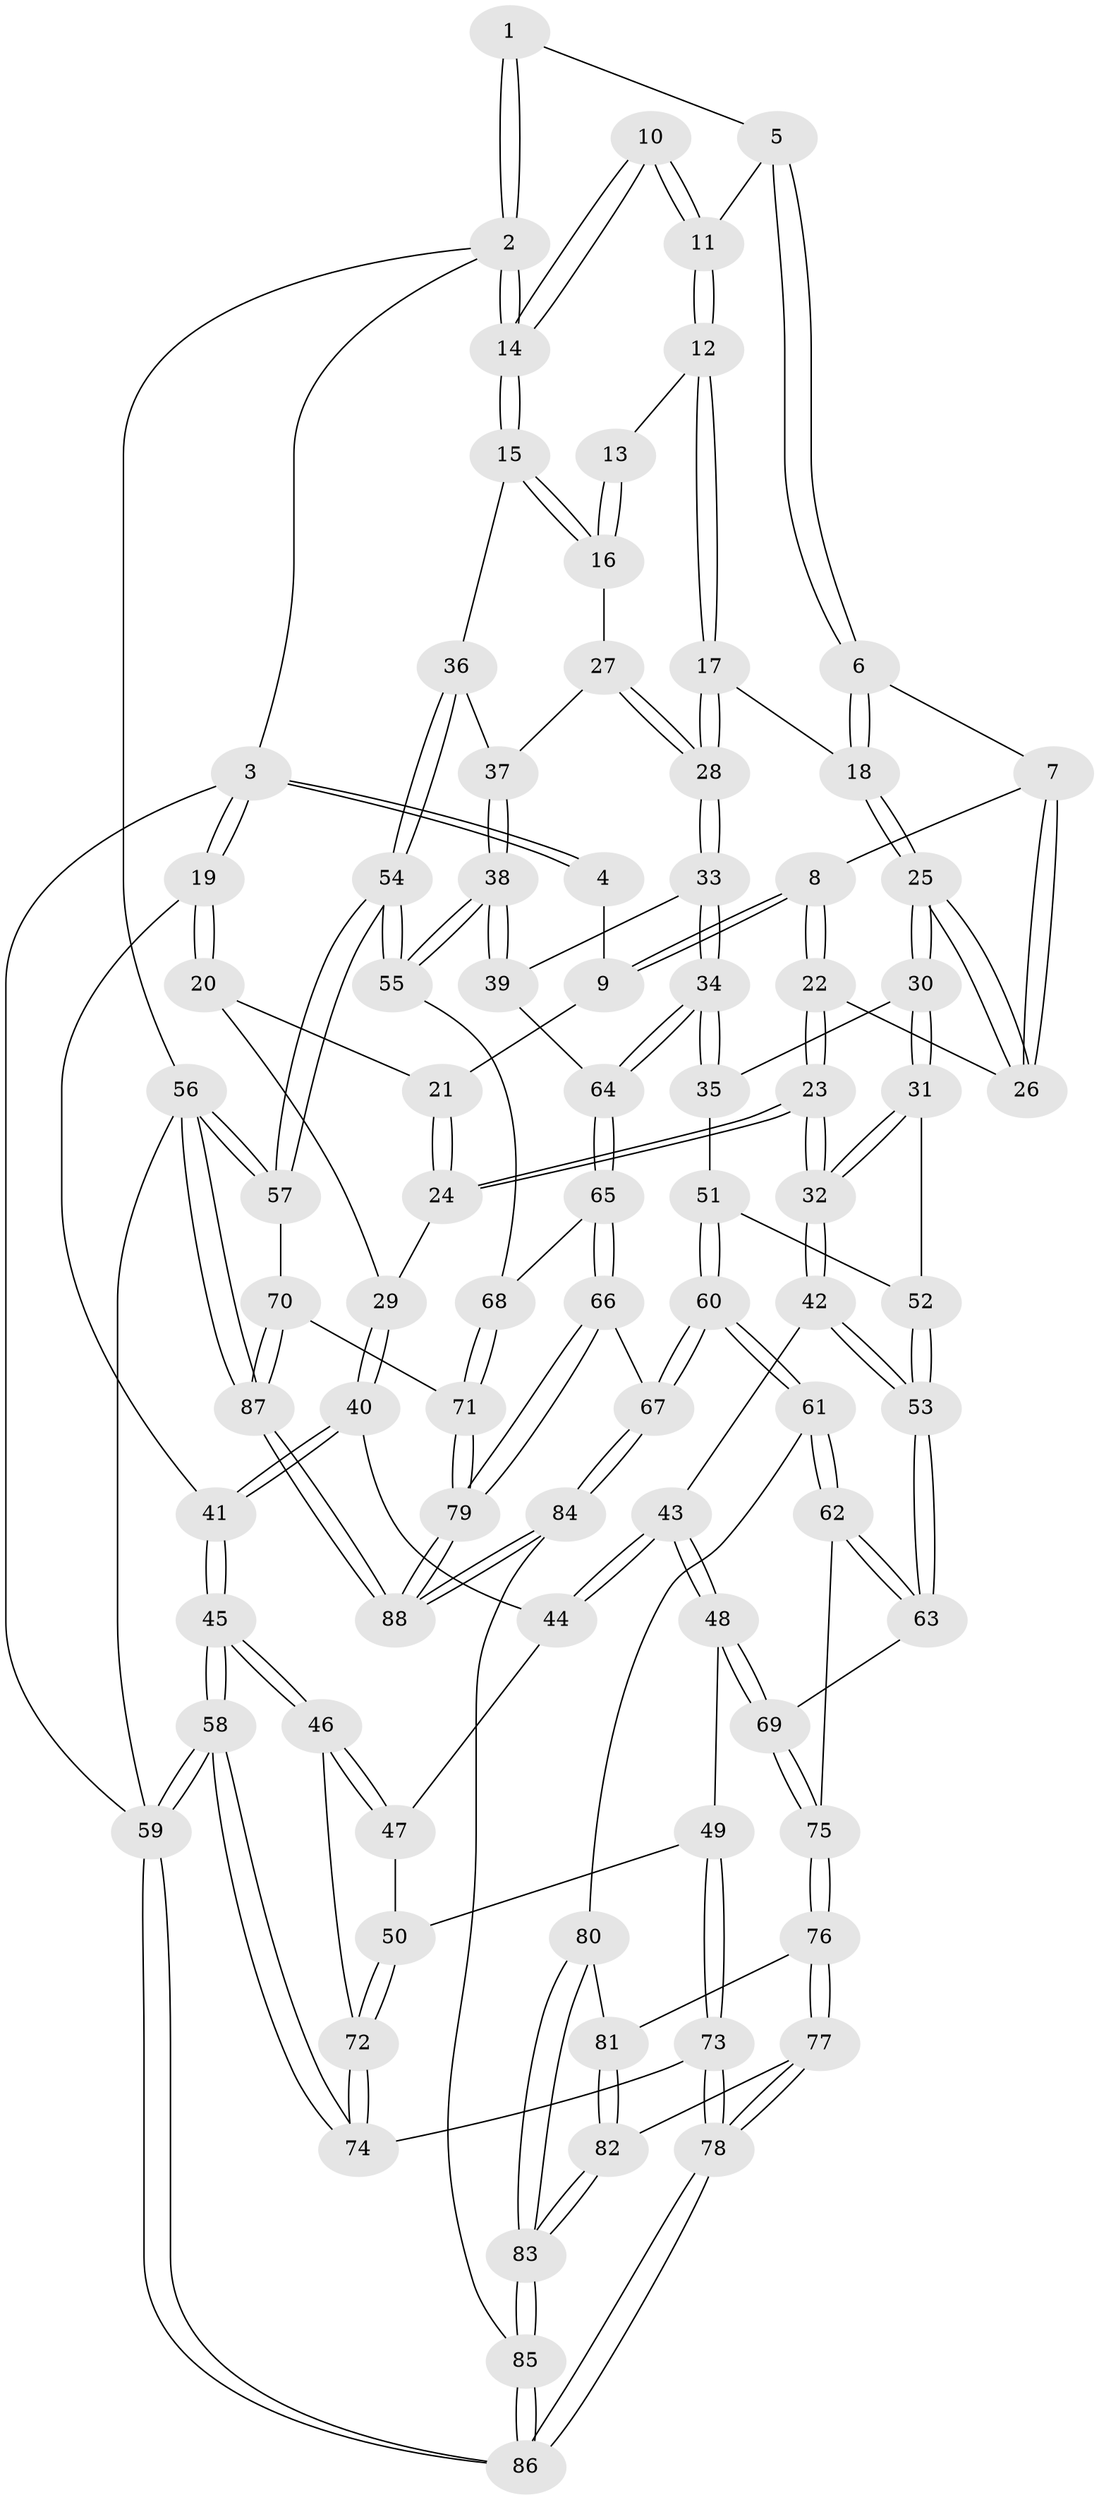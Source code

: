 // Generated by graph-tools (version 1.1) at 2025/11/02/27/25 16:11:52]
// undirected, 88 vertices, 217 edges
graph export_dot {
graph [start="1"]
  node [color=gray90,style=filled];
  1 [pos="+0.4965572436179524+0"];
  2 [pos="+1+0"];
  3 [pos="+0+0"];
  4 [pos="+0.3044271364604546+0"];
  5 [pos="+0.607656477669806+0.09656974447250673"];
  6 [pos="+0.5741103040857732+0.1407375757303951"];
  7 [pos="+0.5082446364878648+0.20649197882423126"];
  8 [pos="+0.4128780281411421+0.2067873170662695"];
  9 [pos="+0.262157301573454+0.04609187193128122"];
  10 [pos="+0.8724154731147845+0.056062275070120245"];
  11 [pos="+0.6098443704964596+0.09777060957610592"];
  12 [pos="+0.6861980486556656+0.19999783005242908"];
  13 [pos="+0.8503256333552252+0.1013995471052929"];
  14 [pos="+1+0"];
  15 [pos="+1+0"];
  16 [pos="+0.8088811486287865+0.2747603997137379"];
  17 [pos="+0.7293216742625807+0.3103522693979877"];
  18 [pos="+0.6120364837899245+0.3438278586618292"];
  19 [pos="+0+0.24191993636093603"];
  20 [pos="+0.09098951922612453+0.16406427012063618"];
  21 [pos="+0.24446757787715498+0.07111502788220936"];
  22 [pos="+0.3923651721258713+0.346878891635367"];
  23 [pos="+0.3442742197522791+0.3914183839024037"];
  24 [pos="+0.2594031253599907+0.35333434432829935"];
  25 [pos="+0.5783424164309184+0.358740736242699"];
  26 [pos="+0.5469920155126211+0.33886210575081976"];
  27 [pos="+0.783229328444115+0.3241284866699728"];
  28 [pos="+0.7679024671511407+0.3266517170544768"];
  29 [pos="+0.16771713419476175+0.38410762739541454"];
  30 [pos="+0.5746269900493064+0.38485278524213445"];
  31 [pos="+0.41296362866062303+0.4743929120552313"];
  32 [pos="+0.36128164852375305+0.4507140572612015"];
  33 [pos="+0.7647709103565749+0.34119944118399614"];
  34 [pos="+0.7064868403561106+0.5338609874967047"];
  35 [pos="+0.584193958953321+0.45477207746927684"];
  36 [pos="+1+0.23352883248253722"];
  37 [pos="+0.8581930318356362+0.35533897099940565"];
  38 [pos="+0.9329372604660863+0.5531249562085764"];
  39 [pos="+0.8351416326818067+0.5489228921348288"];
  40 [pos="+0.15055957873704773+0.3982119492309672"];
  41 [pos="+0+0.2796752722708305"];
  42 [pos="+0.28791826322832187+0.5825089518150746"];
  43 [pos="+0.25672506690139724+0.5897321427624401"];
  44 [pos="+0.1504420787957911+0.3991995860338276"];
  45 [pos="+0+0.6325363534307772"];
  46 [pos="+0+0.6356280632410284"];
  47 [pos="+0.1402021552445723+0.4188136608040133"];
  48 [pos="+0.16029227768022744+0.655532765295327"];
  49 [pos="+0.1575491607127558+0.6556752508304893"];
  50 [pos="+0.1385473649301269+0.6532348449078781"];
  51 [pos="+0.5177533534198214+0.534491223396539"];
  52 [pos="+0.41940645666256976+0.480209144568332"];
  53 [pos="+0.4306428775859759+0.7012028762971965"];
  54 [pos="+1+0.6088589756923571"];
  55 [pos="+0.9875966007946237+0.5911698085689912"];
  56 [pos="+1+1"];
  57 [pos="+1+0.8244957927436672"];
  58 [pos="+0+1"];
  59 [pos="+0+1"];
  60 [pos="+0.5598332461070193+0.756068645819428"];
  61 [pos="+0.5222919951879246+0.755441849529072"];
  62 [pos="+0.4703635670689076+0.7389566963882032"];
  63 [pos="+0.4480886762981487+0.7206033079384915"];
  64 [pos="+0.714340471104562+0.5603601318552207"];
  65 [pos="+0.6492149274141261+0.7102207524620181"];
  66 [pos="+0.6036394803058437+0.7705196892886507"];
  67 [pos="+0.5986686239590561+0.7712784877322172"];
  68 [pos="+0.9229133223970742+0.646853784572788"];
  69 [pos="+0.21826814257587857+0.7238987549107555"];
  70 [pos="+0.9605032923306335+0.8749378326144033"];
  71 [pos="+0.8173089063666957+0.8573755835198242"];
  72 [pos="+0.03445364302742867+0.6609806035512887"];
  73 [pos="+0.15673525430764568+0.8790372448863479"];
  74 [pos="+0.08977565868172446+0.8297212036062348"];
  75 [pos="+0.2640432124136109+0.8316515012071317"];
  76 [pos="+0.2628736386839452+0.8343030922203867"];
  77 [pos="+0.23794568155054213+0.8785947625541581"];
  78 [pos="+0.17526094358293257+0.903303601862108"];
  79 [pos="+0.7735683671002406+0.8681340697692158"];
  80 [pos="+0.44863173885411894+0.8404180053184878"];
  81 [pos="+0.36047207461756925+0.8826690629270031"];
  82 [pos="+0.31130061019790006+0.9426857216850622"];
  83 [pos="+0.3545092963428186+1"];
  84 [pos="+0.4933515863007835+1"];
  85 [pos="+0.3987382237292106+1"];
  86 [pos="+0+1"];
  87 [pos="+0.8386858375030376+1"];
  88 [pos="+0.8107637462559574+1"];
  1 -- 2;
  1 -- 2;
  1 -- 5;
  2 -- 3;
  2 -- 14;
  2 -- 14;
  2 -- 56;
  3 -- 4;
  3 -- 4;
  3 -- 19;
  3 -- 19;
  3 -- 59;
  4 -- 9;
  5 -- 6;
  5 -- 6;
  5 -- 11;
  6 -- 7;
  6 -- 18;
  6 -- 18;
  7 -- 8;
  7 -- 26;
  7 -- 26;
  8 -- 9;
  8 -- 9;
  8 -- 22;
  8 -- 22;
  9 -- 21;
  10 -- 11;
  10 -- 11;
  10 -- 14;
  10 -- 14;
  11 -- 12;
  11 -- 12;
  12 -- 13;
  12 -- 17;
  12 -- 17;
  13 -- 16;
  13 -- 16;
  14 -- 15;
  14 -- 15;
  15 -- 16;
  15 -- 16;
  15 -- 36;
  16 -- 27;
  17 -- 18;
  17 -- 28;
  17 -- 28;
  18 -- 25;
  18 -- 25;
  19 -- 20;
  19 -- 20;
  19 -- 41;
  20 -- 21;
  20 -- 29;
  21 -- 24;
  21 -- 24;
  22 -- 23;
  22 -- 23;
  22 -- 26;
  23 -- 24;
  23 -- 24;
  23 -- 32;
  23 -- 32;
  24 -- 29;
  25 -- 26;
  25 -- 26;
  25 -- 30;
  25 -- 30;
  27 -- 28;
  27 -- 28;
  27 -- 37;
  28 -- 33;
  28 -- 33;
  29 -- 40;
  29 -- 40;
  30 -- 31;
  30 -- 31;
  30 -- 35;
  31 -- 32;
  31 -- 32;
  31 -- 52;
  32 -- 42;
  32 -- 42;
  33 -- 34;
  33 -- 34;
  33 -- 39;
  34 -- 35;
  34 -- 35;
  34 -- 64;
  34 -- 64;
  35 -- 51;
  36 -- 37;
  36 -- 54;
  36 -- 54;
  37 -- 38;
  37 -- 38;
  38 -- 39;
  38 -- 39;
  38 -- 55;
  38 -- 55;
  39 -- 64;
  40 -- 41;
  40 -- 41;
  40 -- 44;
  41 -- 45;
  41 -- 45;
  42 -- 43;
  42 -- 53;
  42 -- 53;
  43 -- 44;
  43 -- 44;
  43 -- 48;
  43 -- 48;
  44 -- 47;
  45 -- 46;
  45 -- 46;
  45 -- 58;
  45 -- 58;
  46 -- 47;
  46 -- 47;
  46 -- 72;
  47 -- 50;
  48 -- 49;
  48 -- 69;
  48 -- 69;
  49 -- 50;
  49 -- 73;
  49 -- 73;
  50 -- 72;
  50 -- 72;
  51 -- 52;
  51 -- 60;
  51 -- 60;
  52 -- 53;
  52 -- 53;
  53 -- 63;
  53 -- 63;
  54 -- 55;
  54 -- 55;
  54 -- 57;
  54 -- 57;
  55 -- 68;
  56 -- 57;
  56 -- 57;
  56 -- 87;
  56 -- 87;
  56 -- 59;
  57 -- 70;
  58 -- 59;
  58 -- 59;
  58 -- 74;
  58 -- 74;
  59 -- 86;
  59 -- 86;
  60 -- 61;
  60 -- 61;
  60 -- 67;
  60 -- 67;
  61 -- 62;
  61 -- 62;
  61 -- 80;
  62 -- 63;
  62 -- 63;
  62 -- 75;
  63 -- 69;
  64 -- 65;
  64 -- 65;
  65 -- 66;
  65 -- 66;
  65 -- 68;
  66 -- 67;
  66 -- 79;
  66 -- 79;
  67 -- 84;
  67 -- 84;
  68 -- 71;
  68 -- 71;
  69 -- 75;
  69 -- 75;
  70 -- 71;
  70 -- 87;
  70 -- 87;
  71 -- 79;
  71 -- 79;
  72 -- 74;
  72 -- 74;
  73 -- 74;
  73 -- 78;
  73 -- 78;
  75 -- 76;
  75 -- 76;
  76 -- 77;
  76 -- 77;
  76 -- 81;
  77 -- 78;
  77 -- 78;
  77 -- 82;
  78 -- 86;
  78 -- 86;
  79 -- 88;
  79 -- 88;
  80 -- 81;
  80 -- 83;
  80 -- 83;
  81 -- 82;
  81 -- 82;
  82 -- 83;
  82 -- 83;
  83 -- 85;
  83 -- 85;
  84 -- 85;
  84 -- 88;
  84 -- 88;
  85 -- 86;
  85 -- 86;
  87 -- 88;
  87 -- 88;
}
